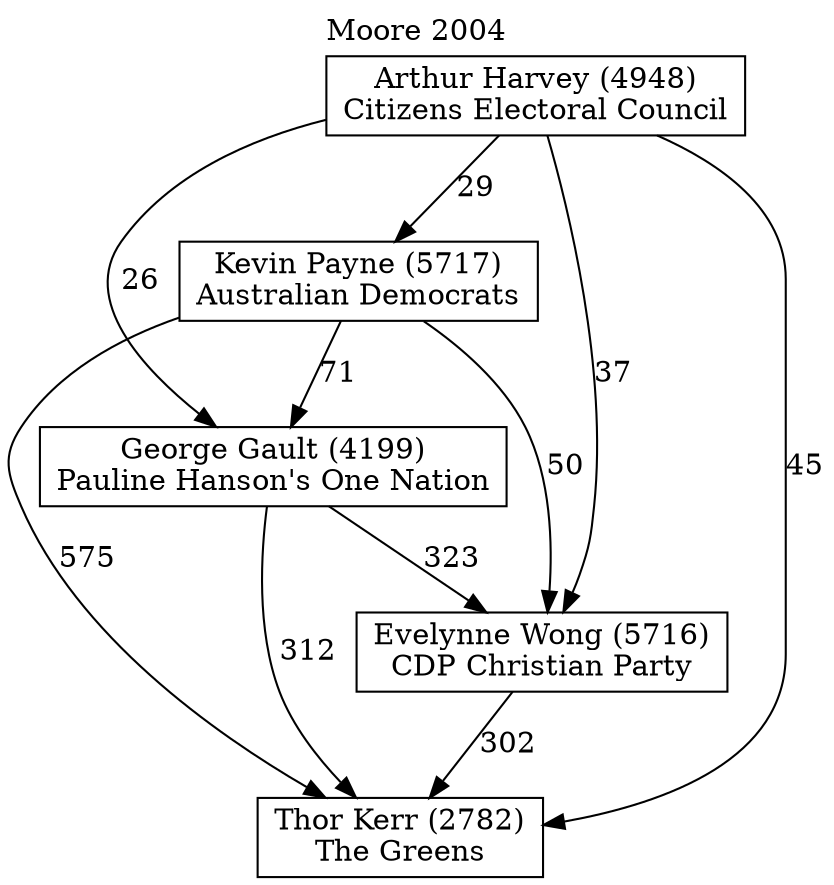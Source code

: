 // House preference flow
digraph "Thor Kerr (2782)_Moore_2004" {
	graph [label="Moore 2004" labelloc=t mclimit=10]
	node [shape=box]
	"Thor Kerr (2782)" [label="Thor Kerr (2782)
The Greens"]
	"Evelynne Wong (5716)" [label="Evelynne Wong (5716)
CDP Christian Party"]
	"George Gault (4199)" [label="George Gault (4199)
Pauline Hanson's One Nation"]
	"Kevin Payne (5717)" [label="Kevin Payne (5717)
Australian Democrats"]
	"Arthur Harvey (4948)" [label="Arthur Harvey (4948)
Citizens Electoral Council"]
	"Thor Kerr (2782)" [label="Thor Kerr (2782)
The Greens"]
	"George Gault (4199)" [label="George Gault (4199)
Pauline Hanson's One Nation"]
	"Kevin Payne (5717)" [label="Kevin Payne (5717)
Australian Democrats"]
	"Arthur Harvey (4948)" [label="Arthur Harvey (4948)
Citizens Electoral Council"]
	"Thor Kerr (2782)" [label="Thor Kerr (2782)
The Greens"]
	"Kevin Payne (5717)" [label="Kevin Payne (5717)
Australian Democrats"]
	"Arthur Harvey (4948)" [label="Arthur Harvey (4948)
Citizens Electoral Council"]
	"Thor Kerr (2782)" [label="Thor Kerr (2782)
The Greens"]
	"Arthur Harvey (4948)" [label="Arthur Harvey (4948)
Citizens Electoral Council"]
	"Arthur Harvey (4948)" [label="Arthur Harvey (4948)
Citizens Electoral Council"]
	"Kevin Payne (5717)" [label="Kevin Payne (5717)
Australian Democrats"]
	"Arthur Harvey (4948)" [label="Arthur Harvey (4948)
Citizens Electoral Council"]
	"Arthur Harvey (4948)" [label="Arthur Harvey (4948)
Citizens Electoral Council"]
	"George Gault (4199)" [label="George Gault (4199)
Pauline Hanson's One Nation"]
	"Kevin Payne (5717)" [label="Kevin Payne (5717)
Australian Democrats"]
	"Arthur Harvey (4948)" [label="Arthur Harvey (4948)
Citizens Electoral Council"]
	"George Gault (4199)" [label="George Gault (4199)
Pauline Hanson's One Nation"]
	"Arthur Harvey (4948)" [label="Arthur Harvey (4948)
Citizens Electoral Council"]
	"Arthur Harvey (4948)" [label="Arthur Harvey (4948)
Citizens Electoral Council"]
	"Kevin Payne (5717)" [label="Kevin Payne (5717)
Australian Democrats"]
	"Arthur Harvey (4948)" [label="Arthur Harvey (4948)
Citizens Electoral Council"]
	"Arthur Harvey (4948)" [label="Arthur Harvey (4948)
Citizens Electoral Council"]
	"Evelynne Wong (5716)" [label="Evelynne Wong (5716)
CDP Christian Party"]
	"George Gault (4199)" [label="George Gault (4199)
Pauline Hanson's One Nation"]
	"Kevin Payne (5717)" [label="Kevin Payne (5717)
Australian Democrats"]
	"Arthur Harvey (4948)" [label="Arthur Harvey (4948)
Citizens Electoral Council"]
	"Evelynne Wong (5716)" [label="Evelynne Wong (5716)
CDP Christian Party"]
	"Kevin Payne (5717)" [label="Kevin Payne (5717)
Australian Democrats"]
	"Arthur Harvey (4948)" [label="Arthur Harvey (4948)
Citizens Electoral Council"]
	"Evelynne Wong (5716)" [label="Evelynne Wong (5716)
CDP Christian Party"]
	"Arthur Harvey (4948)" [label="Arthur Harvey (4948)
Citizens Electoral Council"]
	"Arthur Harvey (4948)" [label="Arthur Harvey (4948)
Citizens Electoral Council"]
	"Kevin Payne (5717)" [label="Kevin Payne (5717)
Australian Democrats"]
	"Arthur Harvey (4948)" [label="Arthur Harvey (4948)
Citizens Electoral Council"]
	"Arthur Harvey (4948)" [label="Arthur Harvey (4948)
Citizens Electoral Council"]
	"George Gault (4199)" [label="George Gault (4199)
Pauline Hanson's One Nation"]
	"Kevin Payne (5717)" [label="Kevin Payne (5717)
Australian Democrats"]
	"Arthur Harvey (4948)" [label="Arthur Harvey (4948)
Citizens Electoral Council"]
	"George Gault (4199)" [label="George Gault (4199)
Pauline Hanson's One Nation"]
	"Arthur Harvey (4948)" [label="Arthur Harvey (4948)
Citizens Electoral Council"]
	"Arthur Harvey (4948)" [label="Arthur Harvey (4948)
Citizens Electoral Council"]
	"Kevin Payne (5717)" [label="Kevin Payne (5717)
Australian Democrats"]
	"Arthur Harvey (4948)" [label="Arthur Harvey (4948)
Citizens Electoral Council"]
	"Arthur Harvey (4948)" [label="Arthur Harvey (4948)
Citizens Electoral Council"]
	"Evelynne Wong (5716)" -> "Thor Kerr (2782)" [label=302]
	"George Gault (4199)" -> "Evelynne Wong (5716)" [label=323]
	"Kevin Payne (5717)" -> "George Gault (4199)" [label=71]
	"Arthur Harvey (4948)" -> "Kevin Payne (5717)" [label=29]
	"George Gault (4199)" -> "Thor Kerr (2782)" [label=312]
	"Kevin Payne (5717)" -> "Thor Kerr (2782)" [label=575]
	"Arthur Harvey (4948)" -> "Thor Kerr (2782)" [label=45]
	"Arthur Harvey (4948)" -> "George Gault (4199)" [label=26]
	"Kevin Payne (5717)" -> "Evelynne Wong (5716)" [label=50]
	"Arthur Harvey (4948)" -> "Evelynne Wong (5716)" [label=37]
}

